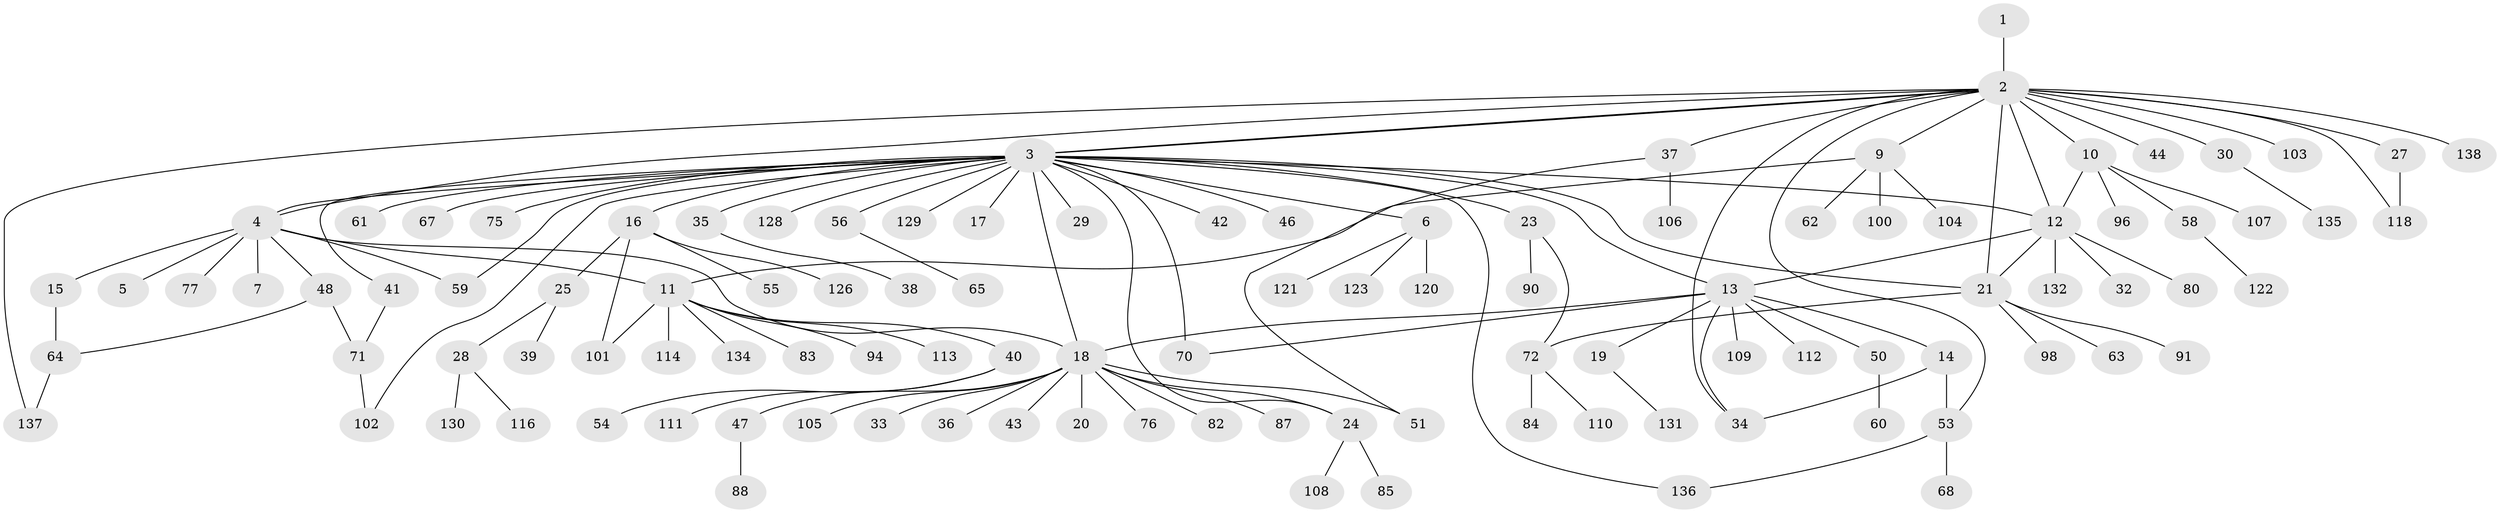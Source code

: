 // original degree distribution, {1: 0.5579710144927537, 18: 0.007246376811594203, 28: 0.007246376811594203, 11: 0.007246376811594203, 5: 0.014492753623188406, 4: 0.057971014492753624, 6: 0.014492753623188406, 10: 0.014492753623188406, 8: 0.007246376811594203, 2: 0.2246376811594203, 3: 0.07971014492753623, 13: 0.007246376811594203}
// Generated by graph-tools (version 1.1) at 2025/11/02/27/25 16:11:13]
// undirected, 109 vertices, 133 edges
graph export_dot {
graph [start="1"]
  node [color=gray90,style=filled];
  1;
  2 [super="+127"];
  3 [super="+95"];
  4 [super="+8"];
  5;
  6 [super="+22"];
  7;
  9 [super="+49"];
  10 [super="+93"];
  11 [super="+74"];
  12 [super="+79"];
  13 [super="+78"];
  14 [super="+99"];
  15;
  16 [super="+26"];
  17;
  18 [super="+45"];
  19 [super="+66"];
  20;
  21 [super="+69"];
  23 [super="+81"];
  24 [super="+31"];
  25 [super="+115"];
  27;
  28 [super="+57"];
  29;
  30;
  32;
  33;
  34;
  35;
  36;
  37 [super="+52"];
  38;
  39;
  40 [super="+117"];
  41;
  42;
  43;
  44;
  46;
  47;
  48 [super="+97"];
  50;
  51;
  53 [super="+86"];
  54 [super="+73"];
  55;
  56;
  58;
  59 [super="+124"];
  60;
  61;
  62;
  63;
  64 [super="+92"];
  65 [super="+89"];
  67;
  68;
  70;
  71 [super="+119"];
  72 [super="+133"];
  75;
  76;
  77;
  80 [super="+125"];
  82;
  83;
  84;
  85;
  87;
  88;
  90;
  91;
  94;
  96;
  98;
  100;
  101;
  102;
  103;
  104;
  105;
  106;
  107;
  108;
  109;
  110;
  111;
  112;
  113;
  114;
  116;
  118;
  120;
  121;
  122;
  123;
  126;
  128;
  129;
  130;
  131;
  132;
  134;
  135;
  136;
  137;
  138;
  1 -- 2;
  2 -- 3;
  2 -- 3;
  2 -- 4;
  2 -- 9;
  2 -- 10;
  2 -- 12;
  2 -- 21;
  2 -- 27;
  2 -- 30;
  2 -- 37;
  2 -- 44;
  2 -- 103;
  2 -- 118;
  2 -- 137;
  2 -- 138;
  2 -- 34;
  2 -- 53;
  3 -- 4;
  3 -- 6;
  3 -- 12;
  3 -- 13;
  3 -- 16;
  3 -- 17;
  3 -- 21;
  3 -- 23;
  3 -- 24;
  3 -- 29;
  3 -- 35;
  3 -- 41;
  3 -- 42;
  3 -- 46;
  3 -- 56;
  3 -- 61;
  3 -- 67;
  3 -- 70;
  3 -- 75;
  3 -- 102;
  3 -- 128;
  3 -- 129;
  3 -- 136;
  3 -- 59;
  3 -- 18;
  4 -- 5;
  4 -- 7;
  4 -- 11;
  4 -- 15;
  4 -- 18;
  4 -- 48;
  4 -- 59;
  4 -- 77;
  6 -- 120;
  6 -- 121;
  6 -- 123;
  9 -- 100;
  9 -- 104;
  9 -- 11;
  9 -- 62;
  10 -- 58;
  10 -- 96;
  10 -- 107;
  10 -- 12;
  11 -- 40;
  11 -- 83;
  11 -- 94;
  11 -- 101;
  11 -- 113;
  11 -- 114;
  11 -- 134;
  12 -- 13;
  12 -- 32;
  12 -- 80;
  12 -- 132;
  12 -- 21;
  13 -- 14;
  13 -- 18;
  13 -- 19;
  13 -- 50;
  13 -- 70;
  13 -- 109;
  13 -- 112;
  13 -- 34;
  14 -- 34;
  14 -- 53;
  15 -- 64;
  16 -- 25;
  16 -- 101;
  16 -- 126;
  16 -- 55;
  18 -- 20;
  18 -- 24;
  18 -- 33;
  18 -- 36;
  18 -- 43;
  18 -- 47;
  18 -- 76;
  18 -- 82;
  18 -- 87;
  18 -- 105;
  18 -- 51;
  19 -- 131;
  21 -- 63;
  21 -- 72;
  21 -- 91;
  21 -- 98;
  23 -- 90;
  23 -- 72;
  24 -- 85;
  24 -- 108;
  25 -- 28;
  25 -- 39;
  27 -- 118;
  28 -- 116;
  28 -- 130;
  30 -- 135;
  35 -- 38;
  37 -- 51;
  37 -- 106;
  40 -- 54;
  40 -- 111;
  41 -- 71;
  47 -- 88;
  48 -- 64;
  48 -- 71;
  50 -- 60;
  53 -- 68;
  53 -- 136;
  56 -- 65;
  58 -- 122;
  64 -- 137;
  71 -- 102;
  72 -- 84;
  72 -- 110;
}
